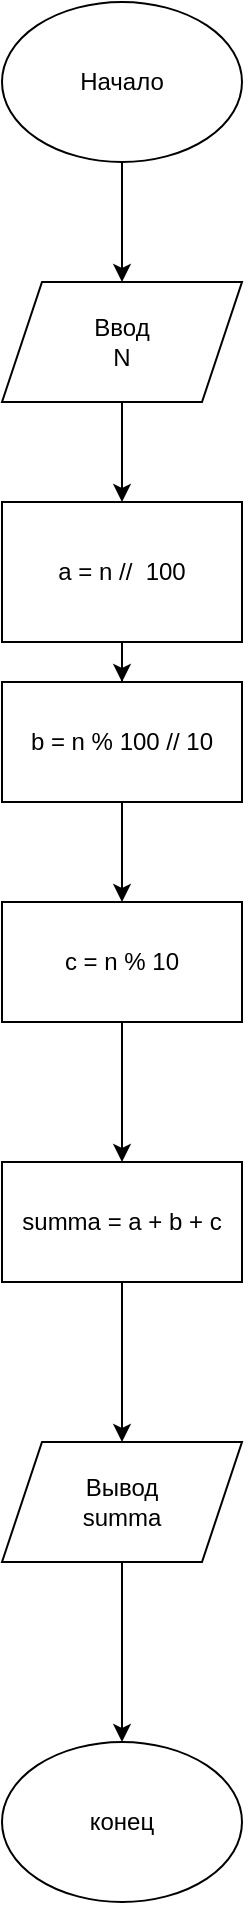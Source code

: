 <mxfile version="13.8.9-1" type="google" pages="6"><diagram id="jHJca3tKm0nqAL64F177" name="task_1"><mxGraphModel dx="782" dy="793" grid="1" gridSize="10" guides="1" tooltips="1" connect="1" arrows="1" fold="1" page="1" pageScale="1" pageWidth="827" pageHeight="1169" math="0" shadow="0"><root><mxCell id="0"/><mxCell id="1" parent="0"/><mxCell id="gWLkM92SK6uLsk1XKrQO-14" style="edgeStyle=orthogonalEdgeStyle;rounded=0;orthogonalLoop=1;jettySize=auto;html=1;exitX=0.5;exitY=1;exitDx=0;exitDy=0;" parent="1" source="e0wiW7QtPzUK7DjLq_q--1" target="gWLkM92SK6uLsk1XKrQO-1" edge="1"><mxGeometry relative="1" as="geometry"/></mxCell><mxCell id="e0wiW7QtPzUK7DjLq_q--1" value="Начало" style="ellipse;whiteSpace=wrap;html=1;" parent="1" vertex="1"><mxGeometry x="350" y="60" width="120" height="80" as="geometry"/></mxCell><mxCell id="gWLkM92SK6uLsk1XKrQO-12" style="edgeStyle=orthogonalEdgeStyle;rounded=0;orthogonalLoop=1;jettySize=auto;html=1;exitX=0.5;exitY=1;exitDx=0;exitDy=0;entryX=0.5;entryY=0;entryDx=0;entryDy=0;" parent="1" source="gWLkM92SK6uLsk1XKrQO-1" target="gWLkM92SK6uLsk1XKrQO-2" edge="1"><mxGeometry relative="1" as="geometry"/></mxCell><mxCell id="gWLkM92SK6uLsk1XKrQO-1" value="Ввод&lt;br&gt;N" style="shape=parallelogram;perimeter=parallelogramPerimeter;whiteSpace=wrap;html=1;fixedSize=1;" parent="1" vertex="1"><mxGeometry x="350" y="200" width="120" height="60" as="geometry"/></mxCell><mxCell id="gWLkM92SK6uLsk1XKrQO-13" style="edgeStyle=orthogonalEdgeStyle;rounded=0;orthogonalLoop=1;jettySize=auto;html=1;exitX=0.5;exitY=1;exitDx=0;exitDy=0;" parent="1" source="gWLkM92SK6uLsk1XKrQO-2" target="gWLkM92SK6uLsk1XKrQO-3" edge="1"><mxGeometry relative="1" as="geometry"/></mxCell><mxCell id="gWLkM92SK6uLsk1XKrQO-2" value="a = n //&amp;nbsp; 100" style="rounded=0;whiteSpace=wrap;html=1;" parent="1" vertex="1"><mxGeometry x="350" y="310" width="120" height="70" as="geometry"/></mxCell><mxCell id="gWLkM92SK6uLsk1XKrQO-11" style="edgeStyle=orthogonalEdgeStyle;rounded=0;orthogonalLoop=1;jettySize=auto;html=1;exitX=0.5;exitY=1;exitDx=0;exitDy=0;" parent="1" source="gWLkM92SK6uLsk1XKrQO-3" target="gWLkM92SK6uLsk1XKrQO-4" edge="1"><mxGeometry relative="1" as="geometry"/></mxCell><mxCell id="gWLkM92SK6uLsk1XKrQO-3" value="b = n % 100 // 10" style="rounded=0;whiteSpace=wrap;html=1;" parent="1" vertex="1"><mxGeometry x="350" y="400" width="120" height="60" as="geometry"/></mxCell><mxCell id="gWLkM92SK6uLsk1XKrQO-10" style="edgeStyle=orthogonalEdgeStyle;rounded=0;orthogonalLoop=1;jettySize=auto;html=1;exitX=0.5;exitY=1;exitDx=0;exitDy=0;entryX=0.5;entryY=0;entryDx=0;entryDy=0;" parent="1" source="gWLkM92SK6uLsk1XKrQO-4" target="gWLkM92SK6uLsk1XKrQO-5" edge="1"><mxGeometry relative="1" as="geometry"/></mxCell><mxCell id="gWLkM92SK6uLsk1XKrQO-4" value="c = n % 10" style="rounded=0;whiteSpace=wrap;html=1;" parent="1" vertex="1"><mxGeometry x="350" y="510" width="120" height="60" as="geometry"/></mxCell><mxCell id="gWLkM92SK6uLsk1XKrQO-9" style="edgeStyle=orthogonalEdgeStyle;rounded=0;orthogonalLoop=1;jettySize=auto;html=1;exitX=0.5;exitY=1;exitDx=0;exitDy=0;entryX=0.5;entryY=0;entryDx=0;entryDy=0;" parent="1" source="gWLkM92SK6uLsk1XKrQO-5" target="gWLkM92SK6uLsk1XKrQO-6" edge="1"><mxGeometry relative="1" as="geometry"/></mxCell><mxCell id="gWLkM92SK6uLsk1XKrQO-5" value="summa = a + b + c&lt;br&gt;" style="rounded=0;whiteSpace=wrap;html=1;" parent="1" vertex="1"><mxGeometry x="350" y="640" width="120" height="60" as="geometry"/></mxCell><mxCell id="gWLkM92SK6uLsk1XKrQO-8" style="edgeStyle=orthogonalEdgeStyle;rounded=0;orthogonalLoop=1;jettySize=auto;html=1;exitX=0.5;exitY=1;exitDx=0;exitDy=0;entryX=0.5;entryY=0;entryDx=0;entryDy=0;" parent="1" source="gWLkM92SK6uLsk1XKrQO-6" target="gWLkM92SK6uLsk1XKrQO-7" edge="1"><mxGeometry relative="1" as="geometry"/></mxCell><mxCell id="gWLkM92SK6uLsk1XKrQO-6" value="Вывод&lt;br&gt;summa&lt;br&gt;" style="shape=parallelogram;perimeter=parallelogramPerimeter;whiteSpace=wrap;html=1;fixedSize=1;" parent="1" vertex="1"><mxGeometry x="350" y="780" width="120" height="60" as="geometry"/></mxCell><mxCell id="gWLkM92SK6uLsk1XKrQO-7" value="конец" style="ellipse;whiteSpace=wrap;html=1;" parent="1" vertex="1"><mxGeometry x="350" y="930" width="120" height="80" as="geometry"/></mxCell></root></mxGraphModel></diagram><diagram id="ZKlFUMlrhpyMmcalE6P7" name="tusk_2"><mxGraphModel dx="782" dy="793" grid="1" gridSize="10" guides="1" tooltips="1" connect="1" arrows="1" fold="1" page="1" pageScale="1" pageWidth="827" pageHeight="1169" math="0" shadow="0"><root><mxCell id="WjQOd5OkAqjxYUge3k7W-0"/><mxCell id="WjQOd5OkAqjxYUge3k7W-1" parent="WjQOd5OkAqjxYUge3k7W-0"/><mxCell id="WjQOd5OkAqjxYUge3k7W-12" style="edgeStyle=orthogonalEdgeStyle;rounded=0;orthogonalLoop=1;jettySize=auto;html=1;exitX=0.5;exitY=1;exitDx=0;exitDy=0;entryX=0.5;entryY=0;entryDx=0;entryDy=0;" parent="WjQOd5OkAqjxYUge3k7W-1" source="WjQOd5OkAqjxYUge3k7W-2" target="WjQOd5OkAqjxYUge3k7W-11" edge="1"><mxGeometry relative="1" as="geometry"/></mxCell><mxCell id="WjQOd5OkAqjxYUge3k7W-2" value="конец" style="ellipse;whiteSpace=wrap;html=1;" parent="WjQOd5OkAqjxYUge3k7W-1" vertex="1"><mxGeometry x="318.75" y="40" width="120" height="80" as="geometry"/></mxCell><mxCell id="X3mILCDDg0MUzDBGZnZ1-1" style="edgeStyle=orthogonalEdgeStyle;rounded=0;orthogonalLoop=1;jettySize=auto;html=1;exitX=0.5;exitY=1;exitDx=0;exitDy=0;" edge="1" parent="WjQOd5OkAqjxYUge3k7W-1" source="WjQOd5OkAqjxYUge3k7W-6" target="WjQOd5OkAqjxYUge3k7W-7"><mxGeometry relative="1" as="geometry"/></mxCell><mxCell id="WjQOd5OkAqjxYUge3k7W-6" value="&lt;span style=&quot;font-size: 11.5pt ; line-height: 107% ; font-family: &amp;#34;helvetica&amp;#34; , sans-serif ; color: #2c2d30&quot;&gt;Выполнить логические побитовые операции a and b,&amp;nbsp;&lt;/span&gt;" style="shape=parallelogram;perimeter=parallelogramPerimeter;whiteSpace=wrap;html=1;fixedSize=1;" parent="WjQOd5OkAqjxYUge3k7W-1" vertex="1"><mxGeometry x="268.75" y="260" width="220" height="60" as="geometry"/></mxCell><mxCell id="X3mILCDDg0MUzDBGZnZ1-0" style="edgeStyle=orthogonalEdgeStyle;rounded=0;orthogonalLoop=1;jettySize=auto;html=1;exitX=0.5;exitY=1;exitDx=0;exitDy=0;" edge="1" parent="WjQOd5OkAqjxYUge3k7W-1" source="WjQOd5OkAqjxYUge3k7W-7" target="WjQOd5OkAqjxYUge3k7W-8"><mxGeometry relative="1" as="geometry"/></mxCell><mxCell id="WjQOd5OkAqjxYUge3k7W-7" value="&lt;span style=&quot;font-size: 11.5pt ; line-height: 107% ; font-family: &amp;#34;helvetica&amp;#34; , sans-serif ; color: #2c2d30&quot;&gt;Выполнить логические побитовые операции&amp;nbsp; a or b,&amp;nbsp;&lt;/span&gt;" style="shape=parallelogram;perimeter=parallelogramPerimeter;whiteSpace=wrap;html=1;fixedSize=1;" parent="WjQOd5OkAqjxYUge3k7W-1" vertex="1"><mxGeometry x="260" y="360" width="237.5" height="70" as="geometry"/></mxCell><mxCell id="WjQOd5OkAqjxYUge3k7W-17" value="" style="edgeStyle=orthogonalEdgeStyle;rounded=0;orthogonalLoop=1;jettySize=auto;html=1;exitX=0.468;exitY=1.04;exitDx=0;exitDy=0;exitPerimeter=0;" parent="WjQOd5OkAqjxYUge3k7W-1" source="WjQOd5OkAqjxYUge3k7W-8" target="WjQOd5OkAqjxYUge3k7W-9" edge="1"><mxGeometry relative="1" as="geometry"><mxPoint x="380" y="520" as="sourcePoint"/><Array as="points"><mxPoint x="371" y="520"/><mxPoint x="365" y="520"/></Array></mxGeometry></mxCell><mxCell id="WjQOd5OkAqjxYUge3k7W-8" value="&lt;span style=&quot;color: rgb(44 , 45 , 48) ; font-family: &amp;#34;helvetica&amp;#34; , sans-serif ; font-size: 15.333px&quot;&gt;Выполнить логические побитовые операции&amp;nbsp; a xor b&lt;/span&gt;" style="shape=parallelogram;perimeter=parallelogramPerimeter;whiteSpace=wrap;html=1;fixedSize=1;" parent="WjQOd5OkAqjxYUge3k7W-1" vertex="1"><mxGeometry x="238.75" y="470" width="280" height="50" as="geometry"/></mxCell><mxCell id="WjQOd5OkAqjxYUge3k7W-16" style="edgeStyle=orthogonalEdgeStyle;rounded=0;orthogonalLoop=1;jettySize=auto;html=1;" parent="WjQOd5OkAqjxYUge3k7W-1" source="WjQOd5OkAqjxYUge3k7W-9" target="WjQOd5OkAqjxYUge3k7W-10" edge="1"><mxGeometry relative="1" as="geometry"/></mxCell><mxCell id="WjQOd5OkAqjxYUge3k7W-9" value="&lt;span style=&quot;font-size: 11.5pt ; line-height: 107% ; font-family: &amp;#34;helvetica&amp;#34; , sans-serif ; color: #2c2d30&quot;&gt;Выполнить над числом 5 побитовый сдвиг вправо на два знака&lt;/span&gt;" style="shape=parallelogram;perimeter=parallelogramPerimeter;whiteSpace=wrap;html=1;fixedSize=1;" parent="WjQOd5OkAqjxYUge3k7W-1" vertex="1"><mxGeometry x="220" y="585" width="290" height="65" as="geometry"/></mxCell><mxCell id="WjQOd5OkAqjxYUge3k7W-15" style="edgeStyle=orthogonalEdgeStyle;rounded=0;orthogonalLoop=1;jettySize=auto;html=1;exitX=0.5;exitY=1;exitDx=0;exitDy=0;entryX=0.5;entryY=0;entryDx=0;entryDy=0;" parent="WjQOd5OkAqjxYUge3k7W-1" source="WjQOd5OkAqjxYUge3k7W-10" target="WjQOd5OkAqjxYUge3k7W-14" edge="1"><mxGeometry relative="1" as="geometry"/></mxCell><mxCell id="WjQOd5OkAqjxYUge3k7W-10" value="&lt;span style=&quot;color: rgb(44 , 45 , 48) ; font-family: &amp;#34;helvetica&amp;#34; , sans-serif ; font-size: 15.333px&quot;&gt;Выполнить над числом 5 побитовый сдвиг влево на два знака&lt;/span&gt;" style="shape=parallelogram;perimeter=parallelogramPerimeter;whiteSpace=wrap;html=1;fixedSize=1;" parent="WjQOd5OkAqjxYUge3k7W-1" vertex="1"><mxGeometry x="210" y="690" width="310" height="60" as="geometry"/></mxCell><mxCell id="WjQOd5OkAqjxYUge3k7W-13" style="edgeStyle=orthogonalEdgeStyle;rounded=0;orthogonalLoop=1;jettySize=auto;html=1;exitX=0.5;exitY=1;exitDx=0;exitDy=0;entryX=0.5;entryY=0;entryDx=0;entryDy=0;" parent="WjQOd5OkAqjxYUge3k7W-1" source="WjQOd5OkAqjxYUge3k7W-11" target="WjQOd5OkAqjxYUge3k7W-6" edge="1"><mxGeometry relative="1" as="geometry"/></mxCell><mxCell id="WjQOd5OkAqjxYUge3k7W-11" value="a = 5&lt;br&gt;b = 6" style="rounded=0;whiteSpace=wrap;html=1;" parent="WjQOd5OkAqjxYUge3k7W-1" vertex="1"><mxGeometry x="318.75" y="160" width="120" height="70" as="geometry"/></mxCell><mxCell id="WjQOd5OkAqjxYUge3k7W-14" value="конец" style="ellipse;whiteSpace=wrap;html=1;" parent="WjQOd5OkAqjxYUge3k7W-1" vertex="1"><mxGeometry x="305" y="820" width="120" height="80" as="geometry"/></mxCell></root></mxGraphModel></diagram><diagram id="a2nqOBriYkd8icNA6Q1f" name="tusk_3"><mxGraphModel dx="782" dy="793" grid="1" gridSize="10" guides="1" tooltips="1" connect="1" arrows="1" fold="1" page="1" pageScale="1" pageWidth="827" pageHeight="1169" math="0" shadow="0"><root><mxCell id="f7eUpLbjllDwb7VFFg9G-0"/><mxCell id="f7eUpLbjllDwb7VFFg9G-1" parent="f7eUpLbjllDwb7VFFg9G-0"/><mxCell id="Rw_y7nPV4-wq0OqXrCyG-2" style="edgeStyle=orthogonalEdgeStyle;rounded=0;orthogonalLoop=1;jettySize=auto;html=1;exitX=0.5;exitY=1;exitDx=0;exitDy=0;entryX=0.5;entryY=0;entryDx=0;entryDy=0;" parent="f7eUpLbjllDwb7VFFg9G-1" source="f7eUpLbjllDwb7VFFg9G-2" target="f7eUpLbjllDwb7VFFg9G-4" edge="1"><mxGeometry relative="1" as="geometry"/></mxCell><mxCell id="f7eUpLbjllDwb7VFFg9G-2" value="Начало" style="ellipse;whiteSpace=wrap;html=1;" parent="f7eUpLbjllDwb7VFFg9G-1" vertex="1"><mxGeometry x="345" y="40" width="120" height="70" as="geometry"/></mxCell><mxCell id="f7eUpLbjllDwb7VFFg9G-3" value="конец" style="ellipse;whiteSpace=wrap;html=1;" parent="f7eUpLbjllDwb7VFFg9G-1" vertex="1"><mxGeometry x="354" y="710" width="120" height="80" as="geometry"/></mxCell><mxCell id="kH00-SUgqY-BkR6AL5Qc-0" style="edgeStyle=orthogonalEdgeStyle;rounded=0;orthogonalLoop=1;jettySize=auto;html=1;exitX=0.5;exitY=1;exitDx=0;exitDy=0;" edge="1" parent="f7eUpLbjllDwb7VFFg9G-1" source="f7eUpLbjllDwb7VFFg9G-4" target="f7eUpLbjllDwb7VFFg9G-5"><mxGeometry relative="1" as="geometry"/></mxCell><mxCell id="f7eUpLbjllDwb7VFFg9G-4" value="Введите координаты&lt;br&gt;x1&lt;br&gt;y2&amp;nbsp;" style="shape=parallelogram;perimeter=parallelogramPerimeter;whiteSpace=wrap;html=1;fixedSize=1;" parent="f7eUpLbjllDwb7VFFg9G-1" vertex="1"><mxGeometry x="310" y="160" width="190" height="60" as="geometry"/></mxCell><mxCell id="kH00-SUgqY-BkR6AL5Qc-1" style="edgeStyle=orthogonalEdgeStyle;rounded=0;orthogonalLoop=1;jettySize=auto;html=1;exitX=0.5;exitY=1;exitDx=0;exitDy=0;" edge="1" parent="f7eUpLbjllDwb7VFFg9G-1" source="f7eUpLbjllDwb7VFFg9G-5" target="f7eUpLbjllDwb7VFFg9G-6"><mxGeometry relative="1" as="geometry"/></mxCell><mxCell id="f7eUpLbjllDwb7VFFg9G-5" value="Введите координаты&lt;br&gt;x2&lt;br&gt;y2&amp;nbsp;" style="shape=parallelogram;perimeter=parallelogramPerimeter;whiteSpace=wrap;html=1;fixedSize=1;" parent="f7eUpLbjllDwb7VFFg9G-1" vertex="1"><mxGeometry x="310" y="290" width="190" height="60" as="geometry"/></mxCell><mxCell id="f7eUpLbjllDwb7VFFg9G-20" style="edgeStyle=orthogonalEdgeStyle;rounded=0;orthogonalLoop=1;jettySize=auto;html=1;exitX=0;exitY=0.5;exitDx=0;exitDy=0;entryX=1;entryY=0.5;entryDx=0;entryDy=0;entryPerimeter=0;" parent="f7eUpLbjllDwb7VFFg9G-1" source="f7eUpLbjllDwb7VFFg9G-6" target="f7eUpLbjllDwb7VFFg9G-12" edge="1"><mxGeometry relative="1" as="geometry"/></mxCell><mxCell id="f7eUpLbjllDwb7VFFg9G-21" style="edgeStyle=orthogonalEdgeStyle;rounded=0;orthogonalLoop=1;jettySize=auto;html=1;exitX=1;exitY=0.5;exitDx=0;exitDy=0;" parent="f7eUpLbjllDwb7VFFg9G-1" source="f7eUpLbjllDwb7VFFg9G-6" target="f7eUpLbjllDwb7VFFg9G-11" edge="1"><mxGeometry relative="1" as="geometry"/></mxCell><mxCell id="f7eUpLbjllDwb7VFFg9G-6" value="x 1 ==&amp;nbsp; x 2" style="rhombus;whiteSpace=wrap;html=1;" parent="f7eUpLbjllDwb7VFFg9G-1" vertex="1"><mxGeometry x="345" y="390" width="120" height="100" as="geometry"/></mxCell><mxCell id="f7eUpLbjllDwb7VFFg9G-18" style="edgeStyle=orthogonalEdgeStyle;rounded=0;orthogonalLoop=1;jettySize=auto;html=1;exitX=0.5;exitY=1;exitDx=0;exitDy=0;" parent="f7eUpLbjllDwb7VFFg9G-1" source="f7eUpLbjllDwb7VFFg9G-7" target="f7eUpLbjllDwb7VFFg9G-8" edge="1"><mxGeometry relative="1" as="geometry"/></mxCell><mxCell id="f7eUpLbjllDwb7VFFg9G-7" value="k = (y1 - y2) / (x1 - x2)" style="rounded=0;whiteSpace=wrap;html=1;" parent="f7eUpLbjllDwb7VFFg9G-1" vertex="1"><mxGeometry x="130" y="490" width="140" height="70" as="geometry"/></mxCell><mxCell id="f7eUpLbjllDwb7VFFg9G-17" style="edgeStyle=orthogonalEdgeStyle;rounded=0;orthogonalLoop=1;jettySize=auto;html=1;exitX=1;exitY=0.5;exitDx=0;exitDy=0;" parent="f7eUpLbjllDwb7VFFg9G-1" source="f7eUpLbjllDwb7VFFg9G-8" edge="1"><mxGeometry relative="1" as="geometry"><mxPoint x="410" y="710" as="targetPoint"/></mxGeometry></mxCell><mxCell id="f7eUpLbjllDwb7VFFg9G-8" value="b = y2 - k * x2" style="rounded=0;whiteSpace=wrap;html=1;" parent="f7eUpLbjllDwb7VFFg9G-1" vertex="1"><mxGeometry x="140" y="600" width="120" height="70" as="geometry"/></mxCell><mxCell id="f7eUpLbjllDwb7VFFg9G-16" style="edgeStyle=orthogonalEdgeStyle;rounded=0;orthogonalLoop=1;jettySize=auto;html=1;exitX=0.5;exitY=1;exitDx=0;exitDy=0;" parent="f7eUpLbjllDwb7VFFg9G-1" source="f7eUpLbjllDwb7VFFg9G-9" target="f7eUpLbjllDwb7VFFg9G-3" edge="1"><mxGeometry relative="1" as="geometry"/></mxCell><mxCell id="f7eUpLbjllDwb7VFFg9G-9" value="a = num //&amp;nbsp; 100" style="rounded=0;whiteSpace=wrap;html=1;" parent="f7eUpLbjllDwb7VFFg9G-1" vertex="1"><mxGeometry x="580" y="580" width="120" height="70" as="geometry"/></mxCell><mxCell id="f7eUpLbjllDwb7VFFg9G-15" value="" style="edgeStyle=orthogonalEdgeStyle;rounded=0;orthogonalLoop=1;jettySize=auto;html=1;" parent="f7eUpLbjllDwb7VFFg9G-1" source="f7eUpLbjllDwb7VFFg9G-11" target="f7eUpLbjllDwb7VFFg9G-9" edge="1"><mxGeometry relative="1" as="geometry"><mxPoint x="615" y="400" as="targetPoint"/></mxGeometry></mxCell><mxCell id="f7eUpLbjllDwb7VFFg9G-11" value="ДА" style="text;html=1;align=center;verticalAlign=middle;resizable=0;points=[];autosize=1;" parent="f7eUpLbjllDwb7VFFg9G-1" vertex="1"><mxGeometry x="500" y="430" width="30" height="20" as="geometry"/></mxCell><mxCell id="f7eUpLbjllDwb7VFFg9G-13" value="" style="edgeStyle=orthogonalEdgeStyle;rounded=0;orthogonalLoop=1;jettySize=auto;html=1;" parent="f7eUpLbjllDwb7VFFg9G-1" source="f7eUpLbjllDwb7VFFg9G-12" target="f7eUpLbjllDwb7VFFg9G-7" edge="1"><mxGeometry relative="1" as="geometry"/></mxCell><mxCell id="f7eUpLbjllDwb7VFFg9G-12" value="НЕТ" style="text;html=1;align=center;verticalAlign=middle;resizable=0;points=[];autosize=1;" parent="f7eUpLbjllDwb7VFFg9G-1" vertex="1"><mxGeometry x="280" y="430" width="40" height="20" as="geometry"/></mxCell></root></mxGraphModel></diagram><diagram id="HkD60KxIh3T3Fybb9xb9" name="tusk_4"><mxGraphModel dx="782" dy="793" grid="1" gridSize="10" guides="1" tooltips="1" connect="1" arrows="1" fold="1" page="1" pageScale="1" pageWidth="827" pageHeight="1169" math="0" shadow="0"><root><mxCell id="beHI5Rjcqjl-w19U5ybz-0"/><mxCell id="beHI5Rjcqjl-w19U5ybz-1" parent="beHI5Rjcqjl-w19U5ybz-0"/><mxCell id="beHI5Rjcqjl-w19U5ybz-7" style="edgeStyle=orthogonalEdgeStyle;rounded=0;orthogonalLoop=1;jettySize=auto;html=1;exitX=0.5;exitY=1;exitDx=0;exitDy=0;entryX=0.5;entryY=0;entryDx=0;entryDy=0;" parent="beHI5Rjcqjl-w19U5ybz-1" source="beHI5Rjcqjl-w19U5ybz-2" target="beHI5Rjcqjl-w19U5ybz-4" edge="1"><mxGeometry relative="1" as="geometry"/></mxCell><mxCell id="beHI5Rjcqjl-w19U5ybz-2" value="Начало" style="ellipse;whiteSpace=wrap;html=1;" parent="beHI5Rjcqjl-w19U5ybz-1" vertex="1"><mxGeometry x="290" y="50" width="120" height="60" as="geometry"/></mxCell><mxCell id="beHI5Rjcqjl-w19U5ybz-3" value="конец" style="ellipse;whiteSpace=wrap;html=1;" parent="beHI5Rjcqjl-w19U5ybz-1" vertex="1"><mxGeometry x="290" y="930" width="120" height="80" as="geometry"/></mxCell><mxCell id="beHI5Rjcqjl-w19U5ybz-19" style="edgeStyle=orthogonalEdgeStyle;rounded=0;orthogonalLoop=1;jettySize=auto;html=1;exitX=0.5;exitY=1;exitDx=0;exitDy=0;entryX=0.5;entryY=0;entryDx=0;entryDy=0;" parent="beHI5Rjcqjl-w19U5ybz-1" source="beHI5Rjcqjl-w19U5ybz-4" target="beHI5Rjcqjl-w19U5ybz-5" edge="1"><mxGeometry relative="1" as="geometry"/></mxCell><mxCell id="beHI5Rjcqjl-w19U5ybz-4" value="Ввод первой буквы&lt;br&gt;a" style="shape=parallelogram;perimeter=parallelogramPerimeter;whiteSpace=wrap;html=1;fixedSize=1;" parent="beHI5Rjcqjl-w19U5ybz-1" vertex="1"><mxGeometry x="235" y="170" width="230" height="60" as="geometry"/></mxCell><mxCell id="beHI5Rjcqjl-w19U5ybz-18" style="edgeStyle=orthogonalEdgeStyle;rounded=0;orthogonalLoop=1;jettySize=auto;html=1;exitX=0.5;exitY=1;exitDx=0;exitDy=0;" parent="beHI5Rjcqjl-w19U5ybz-1" source="beHI5Rjcqjl-w19U5ybz-5" target="beHI5Rjcqjl-w19U5ybz-13" edge="1"><mxGeometry relative="1" as="geometry"/></mxCell><mxCell id="beHI5Rjcqjl-w19U5ybz-5" value="Вводу второй буквы&lt;br&gt;b" style="shape=parallelogram;perimeter=parallelogramPerimeter;whiteSpace=wrap;html=1;fixedSize=1;" parent="beHI5Rjcqjl-w19U5ybz-1" vertex="1"><mxGeometry x="230" y="290" width="240" height="60" as="geometry"/></mxCell><mxCell id="beHI5Rjcqjl-w19U5ybz-16" style="edgeStyle=orthogonalEdgeStyle;rounded=0;orthogonalLoop=1;jettySize=auto;html=1;exitX=0.5;exitY=1;exitDx=0;exitDy=0;entryX=0.5;entryY=0;entryDx=0;entryDy=0;" parent="beHI5Rjcqjl-w19U5ybz-1" source="beHI5Rjcqjl-w19U5ybz-10" target="beHI5Rjcqjl-w19U5ybz-11" edge="1"><mxGeometry relative="1" as="geometry"/></mxCell><mxCell id="beHI5Rjcqjl-w19U5ybz-10" value="b = b - ord('b') + 1" style="rounded=0;whiteSpace=wrap;html=1;" parent="beHI5Rjcqjl-w19U5ybz-1" vertex="1"><mxGeometry x="290" y="570" width="120" height="70" as="geometry"/></mxCell><mxCell id="beHI5Rjcqjl-w19U5ybz-15" style="edgeStyle=orthogonalEdgeStyle;rounded=0;orthogonalLoop=1;jettySize=auto;html=1;exitX=0.5;exitY=1;exitDx=0;exitDy=0;" parent="beHI5Rjcqjl-w19U5ybz-1" source="beHI5Rjcqjl-w19U5ybz-11" target="beHI5Rjcqjl-w19U5ybz-12" edge="1"><mxGeometry relative="1" as="geometry"/></mxCell><mxCell id="beHI5Rjcqjl-w19U5ybz-11" value="Позиция первой&amp;nbsp; и второй буквы" style="shape=parallelogram;perimeter=parallelogramPerimeter;whiteSpace=wrap;html=1;fixedSize=1;" parent="beHI5Rjcqjl-w19U5ybz-1" vertex="1"><mxGeometry x="220" y="690" width="260" height="60" as="geometry"/></mxCell><mxCell id="beHI5Rjcqjl-w19U5ybz-14" style="edgeStyle=orthogonalEdgeStyle;rounded=0;orthogonalLoop=1;jettySize=auto;html=1;exitX=0.5;exitY=1;exitDx=0;exitDy=0;" parent="beHI5Rjcqjl-w19U5ybz-1" source="beHI5Rjcqjl-w19U5ybz-12" target="beHI5Rjcqjl-w19U5ybz-3" edge="1"><mxGeometry relative="1" as="geometry"/></mxCell><mxCell id="beHI5Rjcqjl-w19U5ybz-12" value="Расстояние между буквами" style="shape=parallelogram;perimeter=parallelogramPerimeter;whiteSpace=wrap;html=1;fixedSize=1;" parent="beHI5Rjcqjl-w19U5ybz-1" vertex="1"><mxGeometry x="230" y="810" width="240" height="60" as="geometry"/></mxCell><mxCell id="beHI5Rjcqjl-w19U5ybz-17" style="edgeStyle=orthogonalEdgeStyle;rounded=0;orthogonalLoop=1;jettySize=auto;html=1;exitX=0.5;exitY=1;exitDx=0;exitDy=0;entryX=0.5;entryY=0;entryDx=0;entryDy=0;" parent="beHI5Rjcqjl-w19U5ybz-1" source="beHI5Rjcqjl-w19U5ybz-13" target="beHI5Rjcqjl-w19U5ybz-10" edge="1"><mxGeometry relative="1" as="geometry"/></mxCell><mxCell id="beHI5Rjcqjl-w19U5ybz-13" value="a = a - ord('a') + 1" style="rounded=0;whiteSpace=wrap;html=1;" parent="beHI5Rjcqjl-w19U5ybz-1" vertex="1"><mxGeometry x="265" y="430" width="170" height="70" as="geometry"/></mxCell></root></mxGraphModel></diagram><diagram id="fLDpDxSTjhSBri8azpJl" name="tusk_5"><mxGraphModel dx="782" dy="793" grid="1" gridSize="10" guides="1" tooltips="1" connect="1" arrows="1" fold="1" page="1" pageScale="1" pageWidth="827" pageHeight="1169" math="0" shadow="0"><root><mxCell id="eLApW3rtF8oFsEHupUh6-0"/><mxCell id="eLApW3rtF8oFsEHupUh6-1" parent="eLApW3rtF8oFsEHupUh6-0"/><mxCell id="joBjCmqLit9MGhWxa8Oc-0" style="edgeStyle=orthogonalEdgeStyle;rounded=0;orthogonalLoop=1;jettySize=auto;html=1;exitX=0.5;exitY=1;exitDx=0;exitDy=0;" parent="eLApW3rtF8oFsEHupUh6-1" source="eLApW3rtF8oFsEHupUh6-2" target="eLApW3rtF8oFsEHupUh6-4" edge="1"><mxGeometry relative="1" as="geometry"/></mxCell><mxCell id="eLApW3rtF8oFsEHupUh6-2" value="Начало" style="ellipse;whiteSpace=wrap;html=1;" parent="eLApW3rtF8oFsEHupUh6-1" vertex="1"><mxGeometry x="325" y="50" width="120" height="80" as="geometry"/></mxCell><mxCell id="eLApW3rtF8oFsEHupUh6-3" value="конец" style="ellipse;whiteSpace=wrap;html=1;" parent="eLApW3rtF8oFsEHupUh6-1" vertex="1"><mxGeometry x="320" y="450" width="120" height="80" as="geometry"/></mxCell><mxCell id="joBjCmqLit9MGhWxa8Oc-1" style="edgeStyle=orthogonalEdgeStyle;rounded=0;orthogonalLoop=1;jettySize=auto;html=1;exitX=0.5;exitY=1;exitDx=0;exitDy=0;entryX=0.5;entryY=0;entryDx=0;entryDy=0;" parent="eLApW3rtF8oFsEHupUh6-1" source="eLApW3rtF8oFsEHupUh6-4" target="eLApW3rtF8oFsEHupUh6-5" edge="1"><mxGeometry relative="1" as="geometry"/></mxCell><mxCell id="eLApW3rtF8oFsEHupUh6-4" value="Введите номер буквы в алфавите" style="shape=parallelogram;perimeter=parallelogramPerimeter;whiteSpace=wrap;html=1;fixedSize=1;" parent="eLApW3rtF8oFsEHupUh6-1" vertex="1"><mxGeometry x="290" y="170" width="190" height="60" as="geometry"/></mxCell><mxCell id="joBjCmqLit9MGhWxa8Oc-2" style="edgeStyle=orthogonalEdgeStyle;rounded=0;orthogonalLoop=1;jettySize=auto;html=1;exitX=0.5;exitY=1;exitDx=0;exitDy=0;entryX=0.5;entryY=0;entryDx=0;entryDy=0;" parent="eLApW3rtF8oFsEHupUh6-1" source="eLApW3rtF8oFsEHupUh6-5" target="eLApW3rtF8oFsEHupUh6-6" edge="1"><mxGeometry relative="1" as="geometry"/></mxCell><mxCell id="eLApW3rtF8oFsEHupUh6-5" value="n = ord('a') + n - 1" style="rounded=0;whiteSpace=wrap;html=1;" parent="eLApW3rtF8oFsEHupUh6-1" vertex="1"><mxGeometry x="320" y="260" width="120" height="70" as="geometry"/></mxCell><mxCell id="joBjCmqLit9MGhWxa8Oc-3" style="edgeStyle=orthogonalEdgeStyle;rounded=0;orthogonalLoop=1;jettySize=auto;html=1;exitX=0.5;exitY=1;exitDx=0;exitDy=0;" parent="eLApW3rtF8oFsEHupUh6-1" source="eLApW3rtF8oFsEHupUh6-6" target="eLApW3rtF8oFsEHupUh6-3" edge="1"><mxGeometry relative="1" as="geometry"/></mxCell><mxCell id="eLApW3rtF8oFsEHupUh6-6" value="Вывод буквы" style="shape=parallelogram;perimeter=parallelogramPerimeter;whiteSpace=wrap;html=1;fixedSize=1;" parent="eLApW3rtF8oFsEHupUh6-1" vertex="1"><mxGeometry x="320" y="350" width="120" height="60" as="geometry"/></mxCell></root></mxGraphModel></diagram><diagram id="7CcUeAQrwcgixElycJn3" name="tusk_6"><mxGraphModel dx="782" dy="793" grid="1" gridSize="10" guides="1" tooltips="1" connect="1" arrows="1" fold="1" page="1" pageScale="1" pageWidth="827" pageHeight="1169" math="0" shadow="0"><root><mxCell id="3MbHqmGhJ3w6NU4ocF3A-0"/><mxCell id="3MbHqmGhJ3w6NU4ocF3A-1" parent="3MbHqmGhJ3w6NU4ocF3A-0"/><mxCell id="H8TeJ41ycWCPpuPZSN8o-0" style="edgeStyle=orthogonalEdgeStyle;rounded=0;orthogonalLoop=1;jettySize=auto;html=1;exitX=0.5;exitY=1;exitDx=0;exitDy=0;entryX=0.5;entryY=0;entryDx=0;entryDy=0;" parent="3MbHqmGhJ3w6NU4ocF3A-1" source="3MbHqmGhJ3w6NU4ocF3A-2" target="3MbHqmGhJ3w6NU4ocF3A-5" edge="1"><mxGeometry relative="1" as="geometry"/></mxCell><mxCell id="3MbHqmGhJ3w6NU4ocF3A-2" value="Начало" style="ellipse;whiteSpace=wrap;html=1;" parent="3MbHqmGhJ3w6NU4ocF3A-1" vertex="1"><mxGeometry x="330" y="30" width="120" height="80" as="geometry"/></mxCell><mxCell id="3MbHqmGhJ3w6NU4ocF3A-3" value="конец" style="ellipse;whiteSpace=wrap;html=1;" parent="3MbHqmGhJ3w6NU4ocF3A-1" vertex="1"><mxGeometry x="470" y="800" width="120" height="80" as="geometry"/></mxCell><mxCell id="H8TeJ41ycWCPpuPZSN8o-1" style="edgeStyle=orthogonalEdgeStyle;rounded=0;orthogonalLoop=1;jettySize=auto;html=1;exitX=0.5;exitY=1;exitDx=0;exitDy=0;" parent="3MbHqmGhJ3w6NU4ocF3A-1" source="3MbHqmGhJ3w6NU4ocF3A-5" target="3MbHqmGhJ3w6NU4ocF3A-6" edge="1"><mxGeometry relative="1" as="geometry"/></mxCell><mxCell id="3MbHqmGhJ3w6NU4ocF3A-5" value="Введите количество дней в году&lt;br&gt;y" style="shape=parallelogram;perimeter=parallelogramPerimeter;whiteSpace=wrap;html=1;fixedSize=1;" parent="3MbHqmGhJ3w6NU4ocF3A-1" vertex="1"><mxGeometry x="282.5" y="160" width="215" height="60" as="geometry"/></mxCell><mxCell id="tp34K7mLspDbCSGpsKR0-1" style="edgeStyle=orthogonalEdgeStyle;rounded=0;orthogonalLoop=1;jettySize=auto;html=1;exitX=1;exitY=0.5;exitDx=0;exitDy=0;" parent="3MbHqmGhJ3w6NU4ocF3A-1" source="3MbHqmGhJ3w6NU4ocF3A-6" target="tp34K7mLspDbCSGpsKR0-0" edge="1"><mxGeometry relative="1" as="geometry"/></mxCell><mxCell id="tp34K7mLspDbCSGpsKR0-14" style="edgeStyle=orthogonalEdgeStyle;rounded=0;orthogonalLoop=1;jettySize=auto;html=1;exitX=0;exitY=0.5;exitDx=0;exitDy=0;entryX=0.5;entryY=0;entryDx=0;entryDy=0;" parent="3MbHqmGhJ3w6NU4ocF3A-1" source="3MbHqmGhJ3w6NU4ocF3A-6" target="tp34K7mLspDbCSGpsKR0-13" edge="1"><mxGeometry relative="1" as="geometry"/></mxCell><mxCell id="3MbHqmGhJ3w6NU4ocF3A-6" value="y % != 0" style="rhombus;whiteSpace=wrap;html=1;" parent="3MbHqmGhJ3w6NU4ocF3A-1" vertex="1"><mxGeometry x="310" y="270" width="160" height="80" as="geometry"/></mxCell><mxCell id="3MbHqmGhJ3w6NU4ocF3A-7" value="ДА" style="text;html=1;align=center;verticalAlign=middle;resizable=0;points=[];autosize=1;" parent="3MbHqmGhJ3w6NU4ocF3A-1" vertex="1"><mxGeometry x="495" y="250" width="30" height="20" as="geometry"/></mxCell><mxCell id="3MbHqmGhJ3w6NU4ocF3A-9" value="НЕТ" style="text;html=1;align=center;verticalAlign=middle;resizable=0;points=[];autosize=1;" parent="3MbHqmGhJ3w6NU4ocF3A-1" vertex="1"><mxGeometry x="250" y="250" width="40" height="20" as="geometry"/></mxCell><mxCell id="tp34K7mLspDbCSGpsKR0-22" style="edgeStyle=orthogonalEdgeStyle;rounded=0;orthogonalLoop=1;jettySize=auto;html=1;exitX=0.5;exitY=1;exitDx=0;exitDy=0;" parent="3MbHqmGhJ3w6NU4ocF3A-1" source="tp34K7mLspDbCSGpsKR0-0" target="3MbHqmGhJ3w6NU4ocF3A-3" edge="1"><mxGeometry relative="1" as="geometry"/></mxCell><mxCell id="tp34K7mLspDbCSGpsKR0-0" value="Выведет результат&lt;br&gt;&quot;Год обычный&quot;" style="shape=parallelogram;perimeter=parallelogramPerimeter;whiteSpace=wrap;html=1;fixedSize=1;" parent="3MbHqmGhJ3w6NU4ocF3A-1" vertex="1"><mxGeometry x="610" y="390" width="170" height="60" as="geometry"/></mxCell><mxCell id="tp34K7mLspDbCSGpsKR0-5" value="НЕТ" style="text;html=1;align=center;verticalAlign=middle;resizable=0;points=[];autosize=1;" parent="3MbHqmGhJ3w6NU4ocF3A-1" vertex="1"><mxGeometry x="90" y="380" width="40" height="20" as="geometry"/></mxCell><mxCell id="tp34K7mLspDbCSGpsKR0-6" value="ДА" style="text;html=1;align=center;verticalAlign=middle;resizable=0;points=[];autosize=1;" parent="3MbHqmGhJ3w6NU4ocF3A-1" vertex="1"><mxGeometry x="310" y="380" width="30" height="20" as="geometry"/></mxCell><mxCell id="tp34K7mLspDbCSGpsKR0-8" value="Выведет результат&lt;br&gt;&quot;Год Високосный&quot;" style="shape=parallelogram;perimeter=parallelogramPerimeter;whiteSpace=wrap;html=1;fixedSize=1;" parent="3MbHqmGhJ3w6NU4ocF3A-1" vertex="1"><mxGeometry x="445" y="540" width="170" height="60" as="geometry"/></mxCell><mxCell id="tp34K7mLspDbCSGpsKR0-11" style="edgeStyle=orthogonalEdgeStyle;rounded=0;orthogonalLoop=1;jettySize=auto;html=1;exitX=0.5;exitY=1;exitDx=0;exitDy=0;" parent="3MbHqmGhJ3w6NU4ocF3A-1" source="tp34K7mLspDbCSGpsKR0-9" target="3MbHqmGhJ3w6NU4ocF3A-3" edge="1"><mxGeometry relative="1" as="geometry"/></mxCell><mxCell id="tp34K7mLspDbCSGpsKR0-9" value="Выведет результат&lt;br&gt;&quot;Год обычный&quot;" style="shape=parallelogram;perimeter=parallelogramPerimeter;whiteSpace=wrap;html=1;fixedSize=1;" parent="3MbHqmGhJ3w6NU4ocF3A-1" vertex="1"><mxGeometry x="155" y="630" width="150" height="60" as="geometry"/></mxCell><mxCell id="tp34K7mLspDbCSGpsKR0-20" style="edgeStyle=orthogonalEdgeStyle;rounded=0;orthogonalLoop=1;jettySize=auto;html=1;exitX=1;exitY=0.5;exitDx=0;exitDy=0;" parent="3MbHqmGhJ3w6NU4ocF3A-1" source="tp34K7mLspDbCSGpsKR0-13" target="tp34K7mLspDbCSGpsKR0-15" edge="1"><mxGeometry relative="1" as="geometry"/></mxCell><mxCell id="tp34K7mLspDbCSGpsKR0-25" style="edgeStyle=orthogonalEdgeStyle;rounded=0;orthogonalLoop=1;jettySize=auto;html=1;exitX=0;exitY=0.5;exitDx=0;exitDy=0;entryX=0.5;entryY=0;entryDx=0;entryDy=0;" parent="3MbHqmGhJ3w6NU4ocF3A-1" source="tp34K7mLspDbCSGpsKR0-13" target="tp34K7mLspDbCSGpsKR0-24" edge="1"><mxGeometry relative="1" as="geometry"/></mxCell><mxCell id="tp34K7mLspDbCSGpsKR0-13" value="&lt;span&gt;y % 100 == 0&lt;/span&gt;" style="rhombus;whiteSpace=wrap;html=1;" parent="3MbHqmGhJ3w6NU4ocF3A-1" vertex="1"><mxGeometry x="150" y="390" width="160" height="80" as="geometry"/></mxCell><mxCell id="tp34K7mLspDbCSGpsKR0-21" style="edgeStyle=orthogonalEdgeStyle;rounded=0;orthogonalLoop=1;jettySize=auto;html=1;exitX=1;exitY=0.5;exitDx=0;exitDy=0;entryX=0.5;entryY=0;entryDx=0;entryDy=0;" parent="3MbHqmGhJ3w6NU4ocF3A-1" source="tp34K7mLspDbCSGpsKR0-15" target="tp34K7mLspDbCSGpsKR0-8" edge="1"><mxGeometry relative="1" as="geometry"/></mxCell><mxCell id="tp34K7mLspDbCSGpsKR0-29" style="edgeStyle=orthogonalEdgeStyle;rounded=0;orthogonalLoop=1;jettySize=auto;html=1;exitX=0;exitY=0.5;exitDx=0;exitDy=0;" parent="3MbHqmGhJ3w6NU4ocF3A-1" source="tp34K7mLspDbCSGpsKR0-15" target="tp34K7mLspDbCSGpsKR0-9" edge="1"><mxGeometry relative="1" as="geometry"/></mxCell><mxCell id="tp34K7mLspDbCSGpsKR0-15" value="y % 400 == 0" style="rhombus;whiteSpace=wrap;html=1;" parent="3MbHqmGhJ3w6NU4ocF3A-1" vertex="1"><mxGeometry x="320" y="480" width="120" height="80" as="geometry"/></mxCell><mxCell id="tp34K7mLspDbCSGpsKR0-32" style="edgeStyle=orthogonalEdgeStyle;rounded=0;orthogonalLoop=1;jettySize=auto;html=1;exitX=0.5;exitY=1;exitDx=0;exitDy=0;" parent="3MbHqmGhJ3w6NU4ocF3A-1" source="tp34K7mLspDbCSGpsKR0-24" target="3MbHqmGhJ3w6NU4ocF3A-3" edge="1"><mxGeometry relative="1" as="geometry"><Array as="points"><mxPoint x="95" y="750"/><mxPoint x="530" y="750"/></Array></mxGeometry></mxCell><mxCell id="tp34K7mLspDbCSGpsKR0-24" value="Выведет результат&lt;br&gt;&quot;Год Високосный&quot;" style="shape=parallelogram;perimeter=parallelogramPerimeter;whiteSpace=wrap;html=1;fixedSize=1;" parent="3MbHqmGhJ3w6NU4ocF3A-1" vertex="1"><mxGeometry x="10" y="470" width="170" height="80" as="geometry"/></mxCell><mxCell id="tp34K7mLspDbCSGpsKR0-30" value="ДА" style="text;html=1;align=center;verticalAlign=middle;resizable=0;points=[];autosize=1;" parent="3MbHqmGhJ3w6NU4ocF3A-1" vertex="1"><mxGeometry x="460" y="490" width="30" height="20" as="geometry"/></mxCell><mxCell id="tp34K7mLspDbCSGpsKR0-31" value="НЕТ" style="text;html=1;align=center;verticalAlign=middle;resizable=0;points=[];autosize=1;" parent="3MbHqmGhJ3w6NU4ocF3A-1" vertex="1"><mxGeometry x="280" y="500" width="40" height="20" as="geometry"/></mxCell></root></mxGraphModel></diagram></mxfile>
